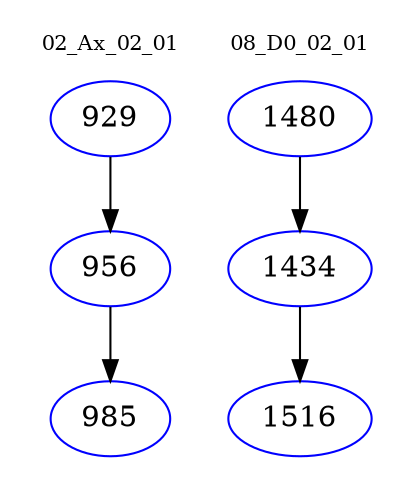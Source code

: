 digraph{
subgraph cluster_0 {
color = white
label = "02_Ax_02_01";
fontsize=10;
T0_929 [label="929", color="blue"]
T0_929 -> T0_956 [color="black"]
T0_956 [label="956", color="blue"]
T0_956 -> T0_985 [color="black"]
T0_985 [label="985", color="blue"]
}
subgraph cluster_1 {
color = white
label = "08_D0_02_01";
fontsize=10;
T1_1480 [label="1480", color="blue"]
T1_1480 -> T1_1434 [color="black"]
T1_1434 [label="1434", color="blue"]
T1_1434 -> T1_1516 [color="black"]
T1_1516 [label="1516", color="blue"]
}
}

